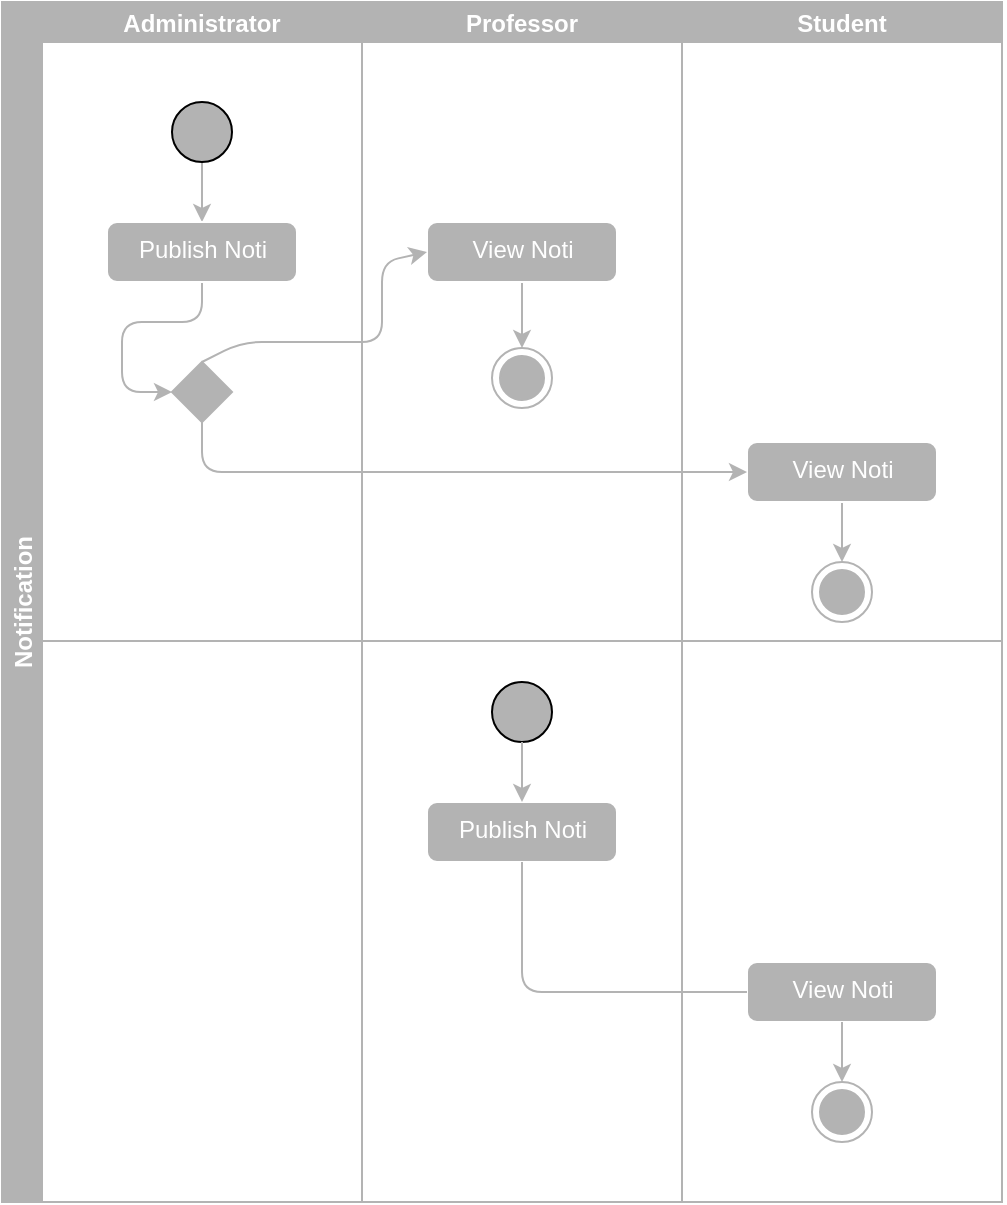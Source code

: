 <mxfile>
    <diagram id="yE2kdDPpJLNVrUPkTSL4" name="Page-1">
        <mxGraphModel dx="350" dy="421" grid="1" gridSize="10" guides="1" tooltips="1" connect="1" arrows="1" fold="1" page="1" pageScale="1" pageWidth="827" pageHeight="1169" math="0" shadow="0">
            <root>
                <mxCell id="0"/>
                <mxCell id="1" parent="0"/>
                <mxCell id="2" value="Notification" style="swimlane;childLayout=stackLayout;resizeParent=1;resizeParentMax=0;startSize=20;horizontal=0;horizontalStack=1;fillColor=#B3B3B3;strokeColor=#B3B3B3;fontColor=#FFFFFF;" vertex="1" parent="1">
                    <mxGeometry x="60" y="80" width="500" height="600" as="geometry"/>
                </mxCell>
                <mxCell id="3" value="Administrator" style="swimlane;startSize=20;strokeColor=#B3B3B3;fontColor=#FFFFFF;fillColor=#B3B3B3;" vertex="1" parent="2">
                    <mxGeometry x="20" width="160" height="600" as="geometry"/>
                </mxCell>
                <mxCell id="8" style="edgeStyle=none;html=1;exitX=0.5;exitY=1;exitDx=0;exitDy=0;entryX=0.5;entryY=0;entryDx=0;entryDy=0;fontColor=#FFFFFF;strokeColor=#B3B3B3;" edge="1" parent="3" source="6" target="7">
                    <mxGeometry relative="1" as="geometry"/>
                </mxCell>
                <mxCell id="6" value="" style="ellipse;fillColor=#B3B3B3;" vertex="1" parent="3">
                    <mxGeometry x="65" y="50" width="30" height="30" as="geometry"/>
                </mxCell>
                <mxCell id="21" style="edgeStyle=none;html=1;exitX=0.5;exitY=1;exitDx=0;exitDy=0;entryX=0;entryY=0.5;entryDx=0;entryDy=0;fontColor=#FFFFFF;strokeColor=#B3B3B3;" edge="1" parent="3" source="7" target="20">
                    <mxGeometry relative="1" as="geometry">
                        <Array as="points">
                            <mxPoint x="80" y="160"/>
                            <mxPoint x="40" y="160"/>
                            <mxPoint x="40" y="195"/>
                        </Array>
                    </mxGeometry>
                </mxCell>
                <mxCell id="7" value="Publish Noti" style="html=1;align=center;verticalAlign=top;rounded=1;absoluteArcSize=1;arcSize=10;dashed=0;fillColor=#B3B3B3;fontColor=#FFFFFF;strokeColor=#FFFFFF;labelBackgroundColor=#B3B3B3;" vertex="1" parent="3">
                    <mxGeometry x="32.5" y="110" width="95" height="30" as="geometry"/>
                </mxCell>
                <mxCell id="20" value="" style="rhombus;strokeColor=#B3B3B3;fontColor=#FFFFFF;fillColor=#B3B3B3;" vertex="1" parent="3">
                    <mxGeometry x="65" y="180" width="30" height="30" as="geometry"/>
                </mxCell>
                <mxCell id="29" value="" style="html=1;verticalAlign=bottom;labelBackgroundColor=none;endArrow=none;endFill=0;fontColor=#FFFFFF;strokeColor=#B3B3B3;" edge="1" parent="3">
                    <mxGeometry width="160" relative="1" as="geometry">
                        <mxPoint y="319.5" as="sourcePoint"/>
                        <mxPoint x="480" y="319.5" as="targetPoint"/>
                    </mxGeometry>
                </mxCell>
                <mxCell id="4" value="Professor" style="swimlane;startSize=20;fillColor=#B3B3B3;strokeColor=#B3B3B3;fontColor=#FFFFFF;" vertex="1" parent="2">
                    <mxGeometry x="180" width="160" height="600" as="geometry"/>
                </mxCell>
                <mxCell id="25" style="edgeStyle=none;html=1;exitX=0.5;exitY=1;exitDx=0;exitDy=0;entryX=0.5;entryY=0;entryDx=0;entryDy=0;fontColor=#FFFFFF;strokeColor=#B3B3B3;" edge="1" parent="4" source="9" target="24">
                    <mxGeometry relative="1" as="geometry"/>
                </mxCell>
                <mxCell id="9" value="View Noti" style="html=1;align=center;verticalAlign=top;rounded=1;absoluteArcSize=1;arcSize=10;dashed=0;fillColor=#B3B3B3;fontColor=#FFFFFF;strokeColor=#FFFFFF;labelBackgroundColor=#B3B3B3;" vertex="1" parent="4">
                    <mxGeometry x="32.5" y="110" width="95" height="30" as="geometry"/>
                </mxCell>
                <mxCell id="24" value="" style="ellipse;html=1;shape=endState;fillColor=strokeColor;strokeColor=#B3B3B3;fontColor=#FFFFFF;" vertex="1" parent="4">
                    <mxGeometry x="65" y="173" width="30" height="30" as="geometry"/>
                </mxCell>
                <mxCell id="31" value="" style="ellipse;fillColor=#B3B3B3;" vertex="1" parent="4">
                    <mxGeometry x="65" y="340" width="30" height="30" as="geometry"/>
                </mxCell>
                <mxCell id="32" value="Publish Noti" style="html=1;align=center;verticalAlign=top;rounded=1;absoluteArcSize=1;arcSize=10;dashed=0;fillColor=#B3B3B3;fontColor=#FFFFFF;strokeColor=#FFFFFF;labelBackgroundColor=#B3B3B3;" vertex="1" parent="4">
                    <mxGeometry x="32.5" y="400" width="95" height="30" as="geometry"/>
                </mxCell>
                <mxCell id="30" style="edgeStyle=none;html=1;exitX=0.5;exitY=1;exitDx=0;exitDy=0;entryX=0.5;entryY=0;entryDx=0;entryDy=0;fontColor=#FFFFFF;strokeColor=#B3B3B3;" edge="1" parent="4" source="31" target="32">
                    <mxGeometry relative="1" as="geometry"/>
                </mxCell>
                <mxCell id="5" value="Student" style="swimlane;startSize=20;fontColor=#FFFFFF;strokeColor=#B3B3B3;fillColor=#B3B3B3;" vertex="1" parent="2">
                    <mxGeometry x="340" width="160" height="600" as="geometry"/>
                </mxCell>
                <mxCell id="28" style="edgeStyle=none;html=1;exitX=0.5;exitY=1;exitDx=0;exitDy=0;entryX=0.5;entryY=0;entryDx=0;entryDy=0;fontColor=#FFFFFF;strokeColor=#B3B3B3;" edge="1" parent="5" source="10" target="27">
                    <mxGeometry relative="1" as="geometry"/>
                </mxCell>
                <mxCell id="10" value="View Noti" style="html=1;align=center;verticalAlign=top;rounded=1;absoluteArcSize=1;arcSize=10;dashed=0;fillColor=#B3B3B3;fontColor=#FFFFFF;strokeColor=#FFFFFF;labelBackgroundColor=#B3B3B3;" vertex="1" parent="5">
                    <mxGeometry x="32.5" y="220" width="95" height="30" as="geometry"/>
                </mxCell>
                <mxCell id="27" value="" style="ellipse;html=1;shape=endState;fillColor=strokeColor;strokeColor=#B3B3B3;fontColor=#FFFFFF;" vertex="1" parent="5">
                    <mxGeometry x="65" y="280" width="30" height="30" as="geometry"/>
                </mxCell>
                <mxCell id="34" value="View Noti" style="html=1;align=center;verticalAlign=top;rounded=1;absoluteArcSize=1;arcSize=10;dashed=0;fillColor=#B3B3B3;fontColor=#FFFFFF;strokeColor=#FFFFFF;labelBackgroundColor=#B3B3B3;" vertex="1" parent="5">
                    <mxGeometry x="32.5" y="480" width="95" height="30" as="geometry"/>
                </mxCell>
                <mxCell id="35" value="" style="ellipse;html=1;shape=endState;fillColor=strokeColor;strokeColor=#B3B3B3;fontColor=#FFFFFF;" vertex="1" parent="5">
                    <mxGeometry x="65" y="540" width="30" height="30" as="geometry"/>
                </mxCell>
                <mxCell id="33" style="edgeStyle=none;html=1;exitX=0.5;exitY=1;exitDx=0;exitDy=0;entryX=0.5;entryY=0;entryDx=0;entryDy=0;fontColor=#FFFFFF;strokeColor=#B3B3B3;" edge="1" parent="5" source="34" target="35">
                    <mxGeometry relative="1" as="geometry"/>
                </mxCell>
                <mxCell id="22" style="edgeStyle=none;html=1;exitX=0.5;exitY=0;exitDx=0;exitDy=0;entryX=0;entryY=0.5;entryDx=0;entryDy=0;fontColor=#FFFFFF;strokeColor=#B3B3B3;" edge="1" parent="2" source="20" target="9">
                    <mxGeometry relative="1" as="geometry">
                        <Array as="points">
                            <mxPoint x="120" y="170"/>
                            <mxPoint x="190" y="170"/>
                            <mxPoint x="190" y="130"/>
                        </Array>
                    </mxGeometry>
                </mxCell>
                <mxCell id="23" style="edgeStyle=none;html=1;exitX=0.5;exitY=1;exitDx=0;exitDy=0;entryX=0;entryY=0.5;entryDx=0;entryDy=0;fontColor=#FFFFFF;strokeColor=#B3B3B3;" edge="1" parent="2" source="20" target="10">
                    <mxGeometry relative="1" as="geometry">
                        <Array as="points">
                            <mxPoint x="100" y="235"/>
                        </Array>
                    </mxGeometry>
                </mxCell>
                <mxCell id="36" style="edgeStyle=none;html=1;exitX=0.5;exitY=1;exitDx=0;exitDy=0;entryX=0;entryY=0.5;entryDx=0;entryDy=0;fontColor=#FFFFFF;endArrow=none;endFill=0;strokeColor=#B3B3B3;" edge="1" parent="2" source="32" target="34">
                    <mxGeometry relative="1" as="geometry">
                        <Array as="points">
                            <mxPoint x="260" y="495"/>
                        </Array>
                    </mxGeometry>
                </mxCell>
            </root>
        </mxGraphModel>
    </diagram>
</mxfile>